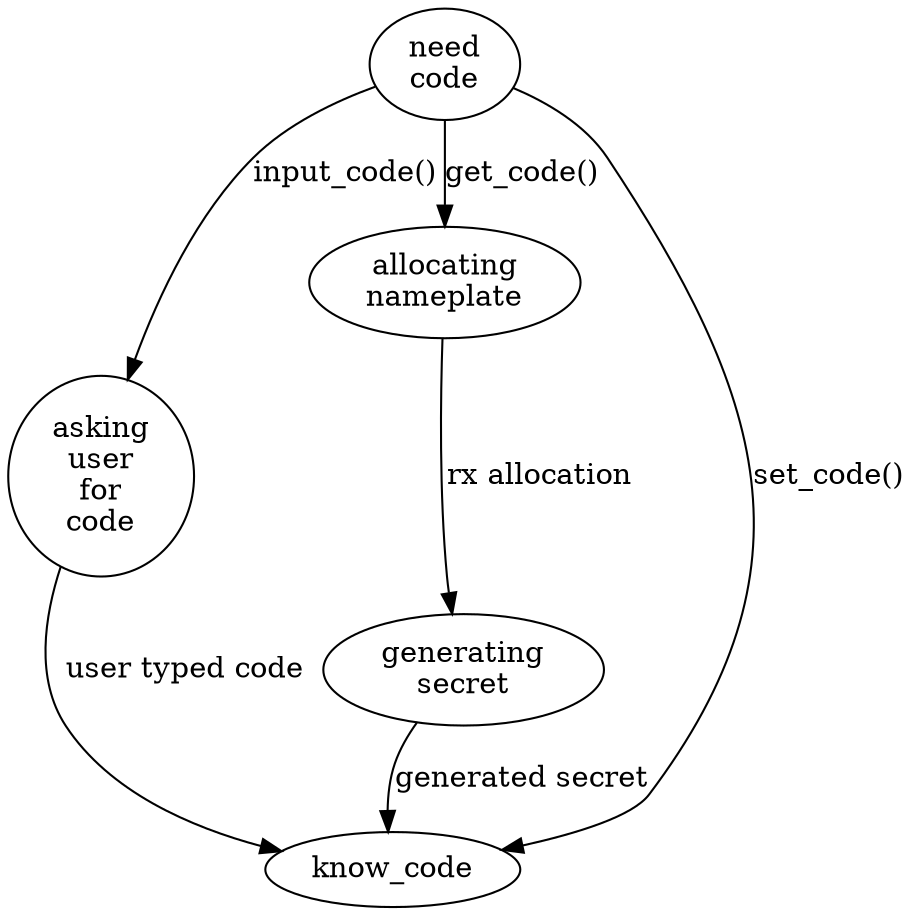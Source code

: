 /* this state machine is just about the code */

digraph {
        need_code [label="need\ncode"]
        asking_for_code [label="asking\nuser\nfor\ncode"]
        creating_code [label="allocating\nnameplate"]
        creating_code2 [label="generating\nsecret"]
        know_code

        need_code -> know_code [label="set_code()"]

        need_code -> asking_for_code [label="input_code()"]
        asking_for_code -> know_code [label="user typed code"]

        need_code -> creating_code [label="get_code()"]
        creating_code -> creating_code2 [label="rx allocation"]
        creating_code2 -> know_code [label="generated secret"]
}
